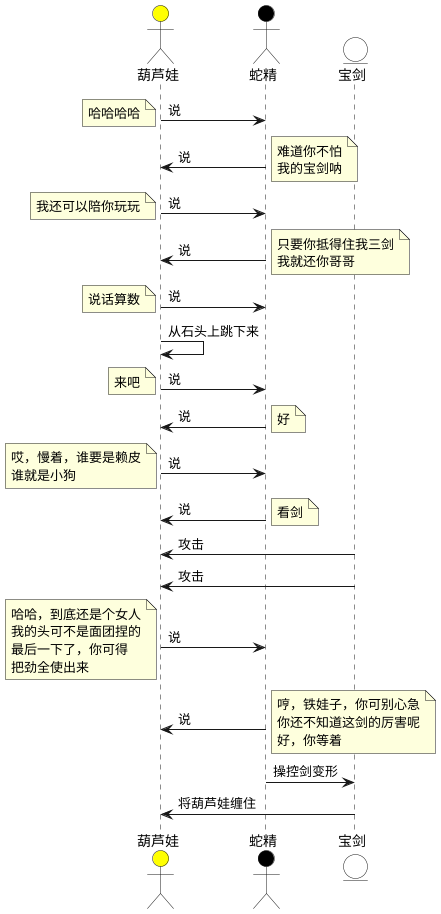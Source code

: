 @startuml
actor 葫芦娃 as cala #Yellow
actor 蛇精 as snake #Black
entity 宝剑 as sword #White

cala -> snake: 说
note left: 哈哈哈哈

snake -> cala: 说
note right
难道你不怕
我的宝剑呐
end note

cala -> snake: 说
note left: 我还可以陪你玩玩

snake -> cala: 说
note right
只要你抵得住我三剑
我就还你哥哥
end note

cala -> snake: 说
note left: 说话算数

cala -> cala: 从石头上跳下来

cala -> snake: 说
note left: 来吧

snake -> cala: 说
note right: 好

cala -> snake: 说
note left
哎，慢着，谁要是赖皮
谁就是小狗
end note

snake -> cala: 说
note right: 看剑

sword -> cala: 攻击

sword -> cala:攻击

cala -> snake: 说
note left
哈哈，到底还是个女人
我的头可不是面团捏的
最后一下了，你可得
把劲全使出来
end note

snake -> cala: 说
note right
哼，铁娃子，你可别心急
你还不知道这剑的厉害呢
好，你等着
end note

snake -> sword: 操控剑变形

sword -> cala: 将葫芦娃缠住
@enduml